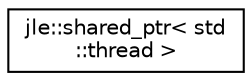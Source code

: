 digraph "Graphical Class Hierarchy"
{
  edge [fontname="Helvetica",fontsize="10",labelfontname="Helvetica",labelfontsize="10"];
  node [fontname="Helvetica",fontsize="10",shape=record];
  rankdir="LR";
  Node1 [label="jle::shared_ptr\< std\l::thread \>",height=0.2,width=0.4,color="black", fillcolor="white", style="filled",URL="$classjle_1_1shared__ptr.html"];
}
